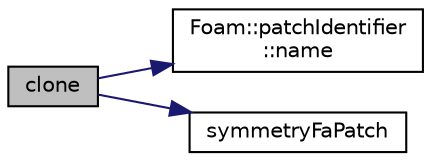 digraph "clone"
{
  bgcolor="transparent";
  edge [fontname="Helvetica",fontsize="10",labelfontname="Helvetica",labelfontsize="10"];
  node [fontname="Helvetica",fontsize="10",shape=record];
  rankdir="LR";
  Node1 [label="clone",height=0.2,width=0.4,color="black", fillcolor="grey75", style="filled" fontcolor="black"];
  Node1 -> Node2 [color="midnightblue",fontsize="10",style="solid",fontname="Helvetica"];
  Node2 [label="Foam::patchIdentifier\l::name",height=0.2,width=0.4,color="black",URL="$classFoam_1_1patchIdentifier.html#a75b72488d2e82151b025744974919d5d",tooltip="Return the patch name. "];
  Node1 -> Node3 [color="midnightblue",fontsize="10",style="solid",fontname="Helvetica"];
  Node3 [label="symmetryFaPatch",height=0.2,width=0.4,color="black",URL="$classFoam_1_1symmetryFaPatch.html#a025aaab6d3f8506ca9dcd1d454836644",tooltip="Construct from components. "];
}
